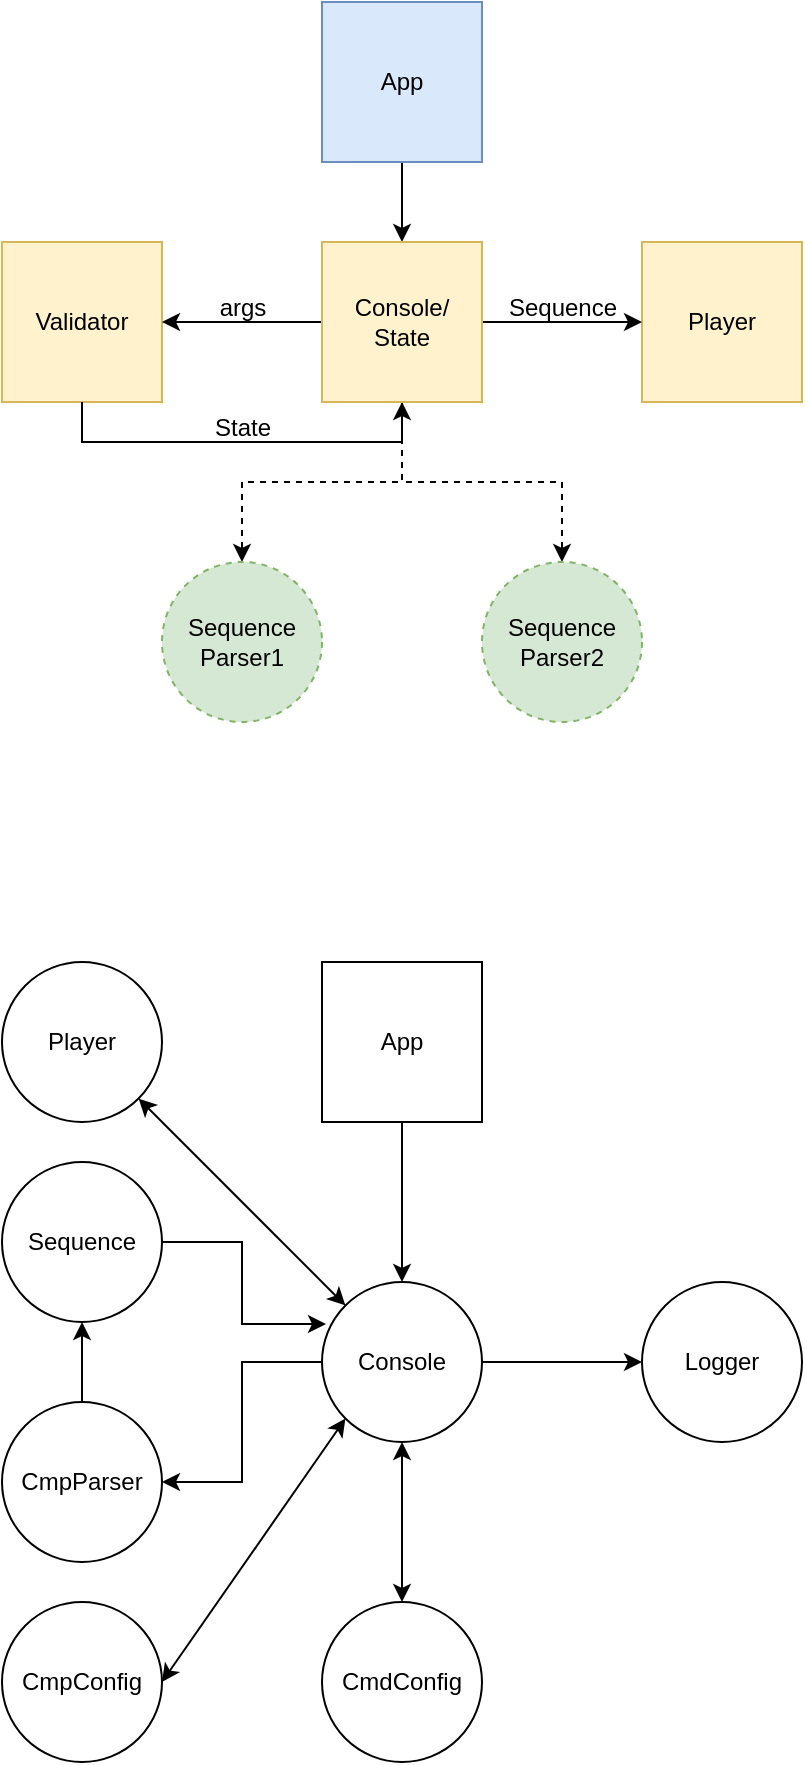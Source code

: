 <mxfile version="24.0.0" type="device">
  <diagram name="Page-1" id="oo_zW9OsIKqORpO0lD2N">
    <mxGraphModel dx="1562" dy="756" grid="1" gridSize="10" guides="1" tooltips="1" connect="1" arrows="1" fold="1" page="1" pageScale="1" pageWidth="827" pageHeight="1169" math="0" shadow="0">
      <root>
        <mxCell id="0" />
        <mxCell id="1" parent="0" />
        <mxCell id="R2dapUQnimebzi5A1VB0-2" value="" style="edgeStyle=orthogonalEdgeStyle;rounded=0;orthogonalLoop=1;jettySize=auto;html=1;" parent="1" source="WIREMCA7KVR-HLmu6_gf-12" target="R2dapUQnimebzi5A1VB0-1" edge="1">
          <mxGeometry relative="1" as="geometry" />
        </mxCell>
        <mxCell id="WIREMCA7KVR-HLmu6_gf-12" value="App" style="whiteSpace=wrap;html=1;aspect=fixed;fillColor=#dae8fc;strokeColor=#6c8ebf;" parent="1" vertex="1">
          <mxGeometry x="400" y="80" width="80" height="80" as="geometry" />
        </mxCell>
        <mxCell id="WIREMCA7KVR-HLmu6_gf-19" value="Validator" style="whiteSpace=wrap;html=1;aspect=fixed;fillColor=#fff2cc;strokeColor=#d6b656;" parent="1" vertex="1">
          <mxGeometry x="240" y="200" width="80" height="80" as="geometry" />
        </mxCell>
        <mxCell id="WIREMCA7KVR-HLmu6_gf-35" value="" style="edgeStyle=orthogonalEdgeStyle;rounded=0;orthogonalLoop=1;jettySize=auto;html=1;dashed=1;" parent="1" source="R2dapUQnimebzi5A1VB0-1" target="WIREMCA7KVR-HLmu6_gf-34" edge="1">
          <mxGeometry relative="1" as="geometry" />
        </mxCell>
        <mxCell id="WIREMCA7KVR-HLmu6_gf-37" value="" style="edgeStyle=orthogonalEdgeStyle;rounded=0;orthogonalLoop=1;jettySize=auto;html=1;dashed=1;exitX=0.5;exitY=1;exitDx=0;exitDy=0;" parent="1" source="R2dapUQnimebzi5A1VB0-1" target="WIREMCA7KVR-HLmu6_gf-36" edge="1">
          <mxGeometry relative="1" as="geometry">
            <mxPoint x="560" y="280" as="sourcePoint" />
          </mxGeometry>
        </mxCell>
        <mxCell id="WIREMCA7KVR-HLmu6_gf-23" value="Player" style="whiteSpace=wrap;html=1;aspect=fixed;fillColor=#fff2cc;strokeColor=#d6b656;" parent="1" vertex="1">
          <mxGeometry x="560" y="200" width="80" height="80" as="geometry" />
        </mxCell>
        <mxCell id="WIREMCA7KVR-HLmu6_gf-33" style="edgeStyle=orthogonalEdgeStyle;rounded=0;orthogonalLoop=1;jettySize=auto;html=1;exitX=0.5;exitY=1;exitDx=0;exitDy=0;entryX=0.5;entryY=1;entryDx=0;entryDy=0;" parent="1" source="WIREMCA7KVR-HLmu6_gf-19" target="R2dapUQnimebzi5A1VB0-1" edge="1">
          <mxGeometry relative="1" as="geometry" />
        </mxCell>
        <mxCell id="WIREMCA7KVR-HLmu6_gf-34" value="Sequence&lt;br&gt;Parser1" style="ellipse;whiteSpace=wrap;html=1;fillColor=#d5e8d4;strokeColor=#82b366;dashed=1;" parent="1" vertex="1">
          <mxGeometry x="320" y="360" width="80" height="80" as="geometry" />
        </mxCell>
        <mxCell id="WIREMCA7KVR-HLmu6_gf-36" value="Sequence&lt;br style=&quot;border-color: var(--border-color);&quot;&gt;Parser2" style="ellipse;whiteSpace=wrap;html=1;fillColor=#d5e8d4;strokeColor=#82b366;dashed=1;" parent="1" vertex="1">
          <mxGeometry x="480" y="360" width="80" height="80" as="geometry" />
        </mxCell>
        <mxCell id="R2dapUQnimebzi5A1VB0-4" style="edgeStyle=orthogonalEdgeStyle;rounded=0;orthogonalLoop=1;jettySize=auto;html=1;entryX=1;entryY=0.5;entryDx=0;entryDy=0;" parent="1" source="R2dapUQnimebzi5A1VB0-1" target="WIREMCA7KVR-HLmu6_gf-19" edge="1">
          <mxGeometry relative="1" as="geometry" />
        </mxCell>
        <mxCell id="R2dapUQnimebzi5A1VB0-8" style="edgeStyle=orthogonalEdgeStyle;rounded=0;orthogonalLoop=1;jettySize=auto;html=1;entryX=0;entryY=0.5;entryDx=0;entryDy=0;" parent="1" source="R2dapUQnimebzi5A1VB0-1" target="WIREMCA7KVR-HLmu6_gf-23" edge="1">
          <mxGeometry relative="1" as="geometry" />
        </mxCell>
        <mxCell id="R2dapUQnimebzi5A1VB0-1" value="Console/&lt;br&gt;State" style="whiteSpace=wrap;html=1;aspect=fixed;fillColor=#fff2cc;strokeColor=#d6b656;" parent="1" vertex="1">
          <mxGeometry x="400" y="200" width="80" height="80" as="geometry" />
        </mxCell>
        <mxCell id="R2dapUQnimebzi5A1VB0-5" value="args" style="text;html=1;align=center;verticalAlign=middle;resizable=0;points=[];autosize=1;strokeColor=none;fillColor=none;" parent="1" vertex="1">
          <mxGeometry x="335" y="218" width="50" height="30" as="geometry" />
        </mxCell>
        <mxCell id="R2dapUQnimebzi5A1VB0-6" value="State" style="text;html=1;align=center;verticalAlign=middle;resizable=0;points=[];autosize=1;strokeColor=none;fillColor=none;" parent="1" vertex="1">
          <mxGeometry x="335" y="278" width="50" height="30" as="geometry" />
        </mxCell>
        <mxCell id="R2dapUQnimebzi5A1VB0-10" value="Sequence" style="text;html=1;align=center;verticalAlign=middle;resizable=0;points=[];autosize=1;strokeColor=none;fillColor=none;" parent="1" vertex="1">
          <mxGeometry x="480" y="218" width="80" height="30" as="geometry" />
        </mxCell>
        <mxCell id="eXWCGyi1nDxQQv_jSY1U-7" style="edgeStyle=orthogonalEdgeStyle;rounded=0;orthogonalLoop=1;jettySize=auto;html=1;exitX=1;exitY=0.5;exitDx=0;exitDy=0;entryX=0;entryY=0.5;entryDx=0;entryDy=0;" edge="1" parent="1" source="eXWCGyi1nDxQQv_jSY1U-2" target="eXWCGyi1nDxQQv_jSY1U-4">
          <mxGeometry relative="1" as="geometry" />
        </mxCell>
        <mxCell id="eXWCGyi1nDxQQv_jSY1U-28" style="edgeStyle=orthogonalEdgeStyle;rounded=0;orthogonalLoop=1;jettySize=auto;html=1;exitX=0;exitY=0.5;exitDx=0;exitDy=0;entryX=1;entryY=0.5;entryDx=0;entryDy=0;" edge="1" parent="1" source="eXWCGyi1nDxQQv_jSY1U-2" target="eXWCGyi1nDxQQv_jSY1U-21">
          <mxGeometry relative="1" as="geometry" />
        </mxCell>
        <mxCell id="eXWCGyi1nDxQQv_jSY1U-2" value="Console" style="ellipse;whiteSpace=wrap;html=1;aspect=fixed;" vertex="1" parent="1">
          <mxGeometry x="400" y="720" width="80" height="80" as="geometry" />
        </mxCell>
        <mxCell id="eXWCGyi1nDxQQv_jSY1U-6" style="edgeStyle=orthogonalEdgeStyle;rounded=0;orthogonalLoop=1;jettySize=auto;html=1;exitX=0.5;exitY=1;exitDx=0;exitDy=0;entryX=0.5;entryY=0;entryDx=0;entryDy=0;" edge="1" parent="1" source="eXWCGyi1nDxQQv_jSY1U-3" target="eXWCGyi1nDxQQv_jSY1U-2">
          <mxGeometry relative="1" as="geometry" />
        </mxCell>
        <mxCell id="eXWCGyi1nDxQQv_jSY1U-3" value="App" style="whiteSpace=wrap;html=1;aspect=fixed;" vertex="1" parent="1">
          <mxGeometry x="400" y="560" width="80" height="80" as="geometry" />
        </mxCell>
        <mxCell id="eXWCGyi1nDxQQv_jSY1U-4" value="Logger" style="ellipse;whiteSpace=wrap;html=1;aspect=fixed;" vertex="1" parent="1">
          <mxGeometry x="560" y="720" width="80" height="80" as="geometry" />
        </mxCell>
        <mxCell id="eXWCGyi1nDxQQv_jSY1U-8" value="CmdConfig" style="ellipse;whiteSpace=wrap;html=1;aspect=fixed;" vertex="1" parent="1">
          <mxGeometry x="400" y="880" width="80" height="80" as="geometry" />
        </mxCell>
        <mxCell id="eXWCGyi1nDxQQv_jSY1U-15" value="CmpConfig" style="ellipse;whiteSpace=wrap;html=1;aspect=fixed;" vertex="1" parent="1">
          <mxGeometry x="240" y="880" width="80" height="80" as="geometry" />
        </mxCell>
        <mxCell id="eXWCGyi1nDxQQv_jSY1U-17" value="" style="endArrow=classic;startArrow=classic;html=1;rounded=0;entryX=0.5;entryY=1;entryDx=0;entryDy=0;exitX=0.5;exitY=0;exitDx=0;exitDy=0;" edge="1" parent="1" source="eXWCGyi1nDxQQv_jSY1U-8" target="eXWCGyi1nDxQQv_jSY1U-2">
          <mxGeometry width="50" height="50" relative="1" as="geometry">
            <mxPoint x="420" y="860" as="sourcePoint" />
            <mxPoint x="470" y="810" as="targetPoint" />
          </mxGeometry>
        </mxCell>
        <mxCell id="eXWCGyi1nDxQQv_jSY1U-20" value="" style="endArrow=classic;startArrow=classic;html=1;rounded=0;entryX=0;entryY=1;entryDx=0;entryDy=0;exitX=1;exitY=0.5;exitDx=0;exitDy=0;" edge="1" parent="1" source="eXWCGyi1nDxQQv_jSY1U-15" target="eXWCGyi1nDxQQv_jSY1U-2">
          <mxGeometry width="50" height="50" relative="1" as="geometry">
            <mxPoint x="330" y="850" as="sourcePoint" />
            <mxPoint x="380" y="800" as="targetPoint" />
          </mxGeometry>
        </mxCell>
        <mxCell id="eXWCGyi1nDxQQv_jSY1U-39" style="edgeStyle=orthogonalEdgeStyle;rounded=0;orthogonalLoop=1;jettySize=auto;html=1;exitX=0.5;exitY=0;exitDx=0;exitDy=0;entryX=0.5;entryY=1;entryDx=0;entryDy=0;" edge="1" parent="1" source="eXWCGyi1nDxQQv_jSY1U-21" target="eXWCGyi1nDxQQv_jSY1U-29">
          <mxGeometry relative="1" as="geometry" />
        </mxCell>
        <mxCell id="eXWCGyi1nDxQQv_jSY1U-21" value="CmpParser" style="ellipse;whiteSpace=wrap;html=1;aspect=fixed;" vertex="1" parent="1">
          <mxGeometry x="240" y="780" width="80" height="80" as="geometry" />
        </mxCell>
        <mxCell id="eXWCGyi1nDxQQv_jSY1U-23" value="Player" style="ellipse;whiteSpace=wrap;html=1;aspect=fixed;" vertex="1" parent="1">
          <mxGeometry x="240" y="560" width="80" height="80" as="geometry" />
        </mxCell>
        <mxCell id="eXWCGyi1nDxQQv_jSY1U-27" value="" style="endArrow=classic;startArrow=classic;html=1;rounded=0;entryX=0;entryY=0;entryDx=0;entryDy=0;exitX=1;exitY=1;exitDx=0;exitDy=0;" edge="1" parent="1" source="eXWCGyi1nDxQQv_jSY1U-23" target="eXWCGyi1nDxQQv_jSY1U-2">
          <mxGeometry width="50" height="50" relative="1" as="geometry">
            <mxPoint x="320" y="690" as="sourcePoint" />
            <mxPoint x="370" y="640" as="targetPoint" />
          </mxGeometry>
        </mxCell>
        <mxCell id="eXWCGyi1nDxQQv_jSY1U-29" value="Sequence" style="ellipse;whiteSpace=wrap;html=1;aspect=fixed;" vertex="1" parent="1">
          <mxGeometry x="240" y="660" width="80" height="80" as="geometry" />
        </mxCell>
        <mxCell id="eXWCGyi1nDxQQv_jSY1U-40" style="edgeStyle=orthogonalEdgeStyle;rounded=0;orthogonalLoop=1;jettySize=auto;html=1;exitX=1;exitY=0.5;exitDx=0;exitDy=0;entryX=0.025;entryY=0.263;entryDx=0;entryDy=0;entryPerimeter=0;" edge="1" parent="1" source="eXWCGyi1nDxQQv_jSY1U-29" target="eXWCGyi1nDxQQv_jSY1U-2">
          <mxGeometry relative="1" as="geometry" />
        </mxCell>
      </root>
    </mxGraphModel>
  </diagram>
</mxfile>
